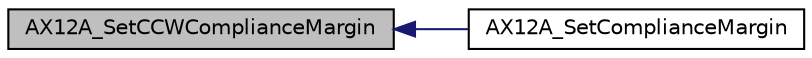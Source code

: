 digraph "AX12A_SetCCWComplianceMargin"
{
  edge [fontname="Helvetica",fontsize="10",labelfontname="Helvetica",labelfontsize="10"];
  node [fontname="Helvetica",fontsize="10",shape=record];
  rankdir="LR";
  Node2 [label="AX12A_SetCCWComplianceMargin",height=0.2,width=0.4,color="black", fillcolor="grey75", style="filled", fontcolor="black"];
  Node2 -> Node3 [dir="back",color="midnightblue",fontsize="10",style="solid",fontname="Helvetica"];
  Node3 [label="AX12A_SetComplianceMargin",height=0.2,width=0.4,color="black", fillcolor="white", style="filled",URL="$group___a_x12_a_header.html#gaaf85e6a41b8503fdef180d5ff0b9cf20",tooltip="Sets both the CW and CCW compliance margin. "];
}
